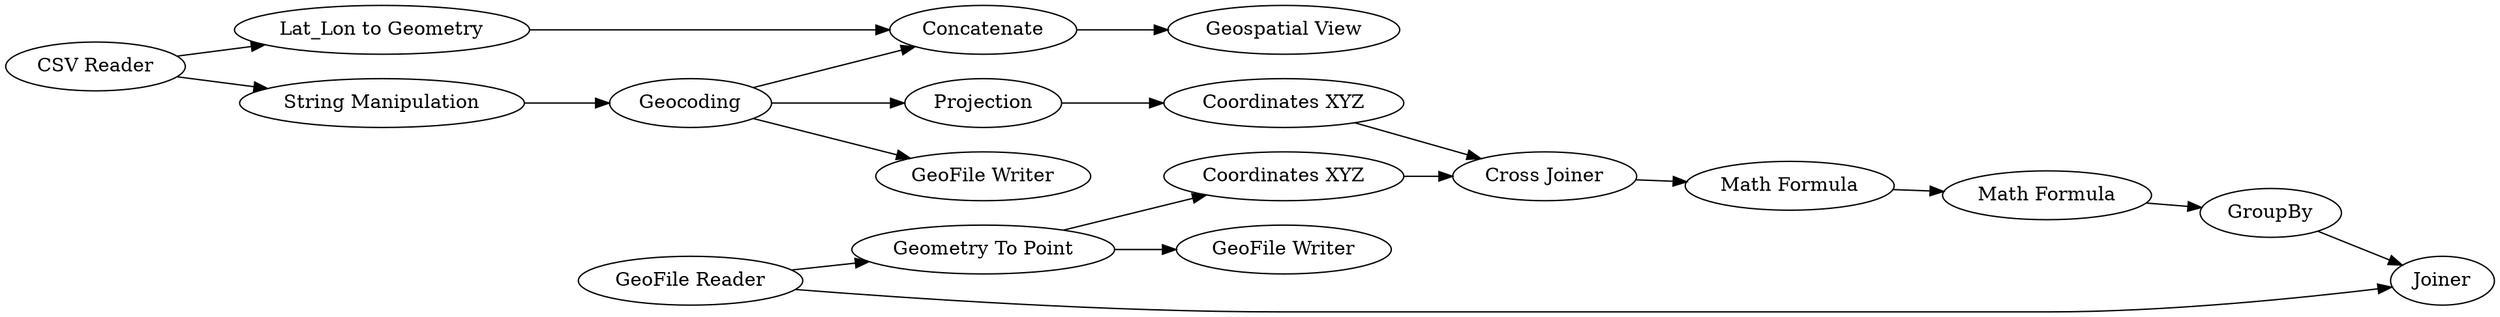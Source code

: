digraph {
	1 [label="CSV Reader"]
	2 [label="String Manipulation"]
	3 [label=Geocoding]
	4 [label="Lat_Lon to Geometry"]
	5 [label=Concatenate]
	6 [label="Geospatial View"]
	7 [label="GeoFile Reader"]
	8 [label="Geometry To Point"]
	9 [label="Coordinates XYZ"]
	10 [label=Projection]
	11 [label="Coordinates XYZ"]
	12 [label="Cross Joiner"]
	13 [label="Math Formula"]
	14 [label="Math Formula"]
	15 [label=GroupBy]
	16 [label=Joiner]
	17 [label="GeoFile Writer"]
	18 [label="GeoFile Writer"]
	1 -> 2
	1 -> 4
	2 -> 3
	3 -> 5
	3 -> 10
	3 -> 17
	4 -> 5
	5 -> 6
	7 -> 8
	7 -> 16
	8 -> 9
	8 -> 18
	9 -> 12
	10 -> 11
	11 -> 12
	12 -> 13
	13 -> 14
	14 -> 15
	15 -> 16
	rankdir=LR
}
